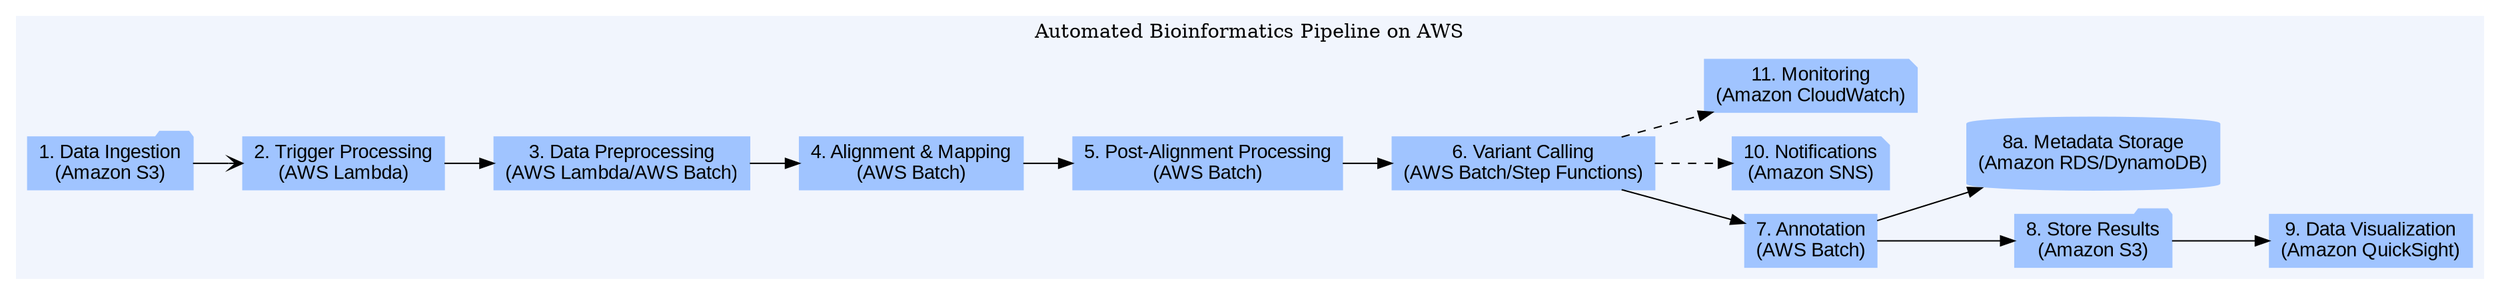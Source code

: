 digraph BioinformaticsPipeline {
    rankdir=LR;
    node [shape=rectangle, style=filled, color="#A0C4FF", fontname="Arial"];

    subgraph cluster0 {
        label="Automated Bioinformatics Pipeline on AWS";
        style=filled;
        color="#F1F5FD";

        S3Input [label="1. Data Ingestion\n(Amazon S3)", shape=folder];
        LambdaTrigger [label="2. Trigger Processing\n(AWS Lambda)"];
        Preprocessing [label="3. Data Preprocessing\n(AWS Lambda/AWS Batch)"];
        Alignment [label="4. Alignment & Mapping\n(AWS Batch)"];
        PostProcessing [label="5. Post-Alignment Processing\n(AWS Batch)"];
        VariantCalling [label="6. Variant Calling\n(AWS Batch/Step Functions)"];
        Annotation [label="7. Annotation\n(AWS Batch)"];
        S3Output [label="8. Store Results\n(Amazon S3)", shape=folder];
        Database [label="8a. Metadata Storage\n(Amazon RDS/DynamoDB)", shape=cylinder];
        Visualization [label="9. Data Visualization\n(Amazon QuickSight)"];
        Notifications [label="10. Notifications\n(Amazon SNS)", shape=note];
        Monitoring [label="11. Monitoring\n(Amazon CloudWatch)", shape=note];
    }

    S3Input -> LambdaTrigger [arrowhead=vee];
    LambdaTrigger -> Preprocessing;
    Preprocessing -> Alignment;
    Alignment -> PostProcessing;
    PostProcessing -> VariantCalling;
    VariantCalling -> Annotation;
    Annotation -> S3Output;
    Annotation -> Database;
    S3Output -> Visualization;
    VariantCalling -> Notifications [style=dashed];
    VariantCalling -> Monitoring [style=dashed];
}
